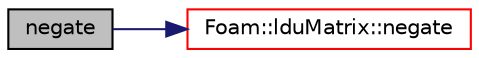 digraph "negate"
{
  bgcolor="transparent";
  edge [fontname="Helvetica",fontsize="10",labelfontname="Helvetica",labelfontsize="10"];
  node [fontname="Helvetica",fontsize="10",shape=record];
  rankdir="LR";
  Node6266 [label="negate",height=0.2,width=0.4,color="black", fillcolor="grey75", style="filled", fontcolor="black"];
  Node6266 -> Node6267 [color="midnightblue",fontsize="10",style="solid",fontname="Helvetica"];
  Node6267 [label="Foam::lduMatrix::negate",height=0.2,width=0.4,color="red",URL="$a27929.html#abcdb1512395327f8236a4f4a4d4ff648"];
}
